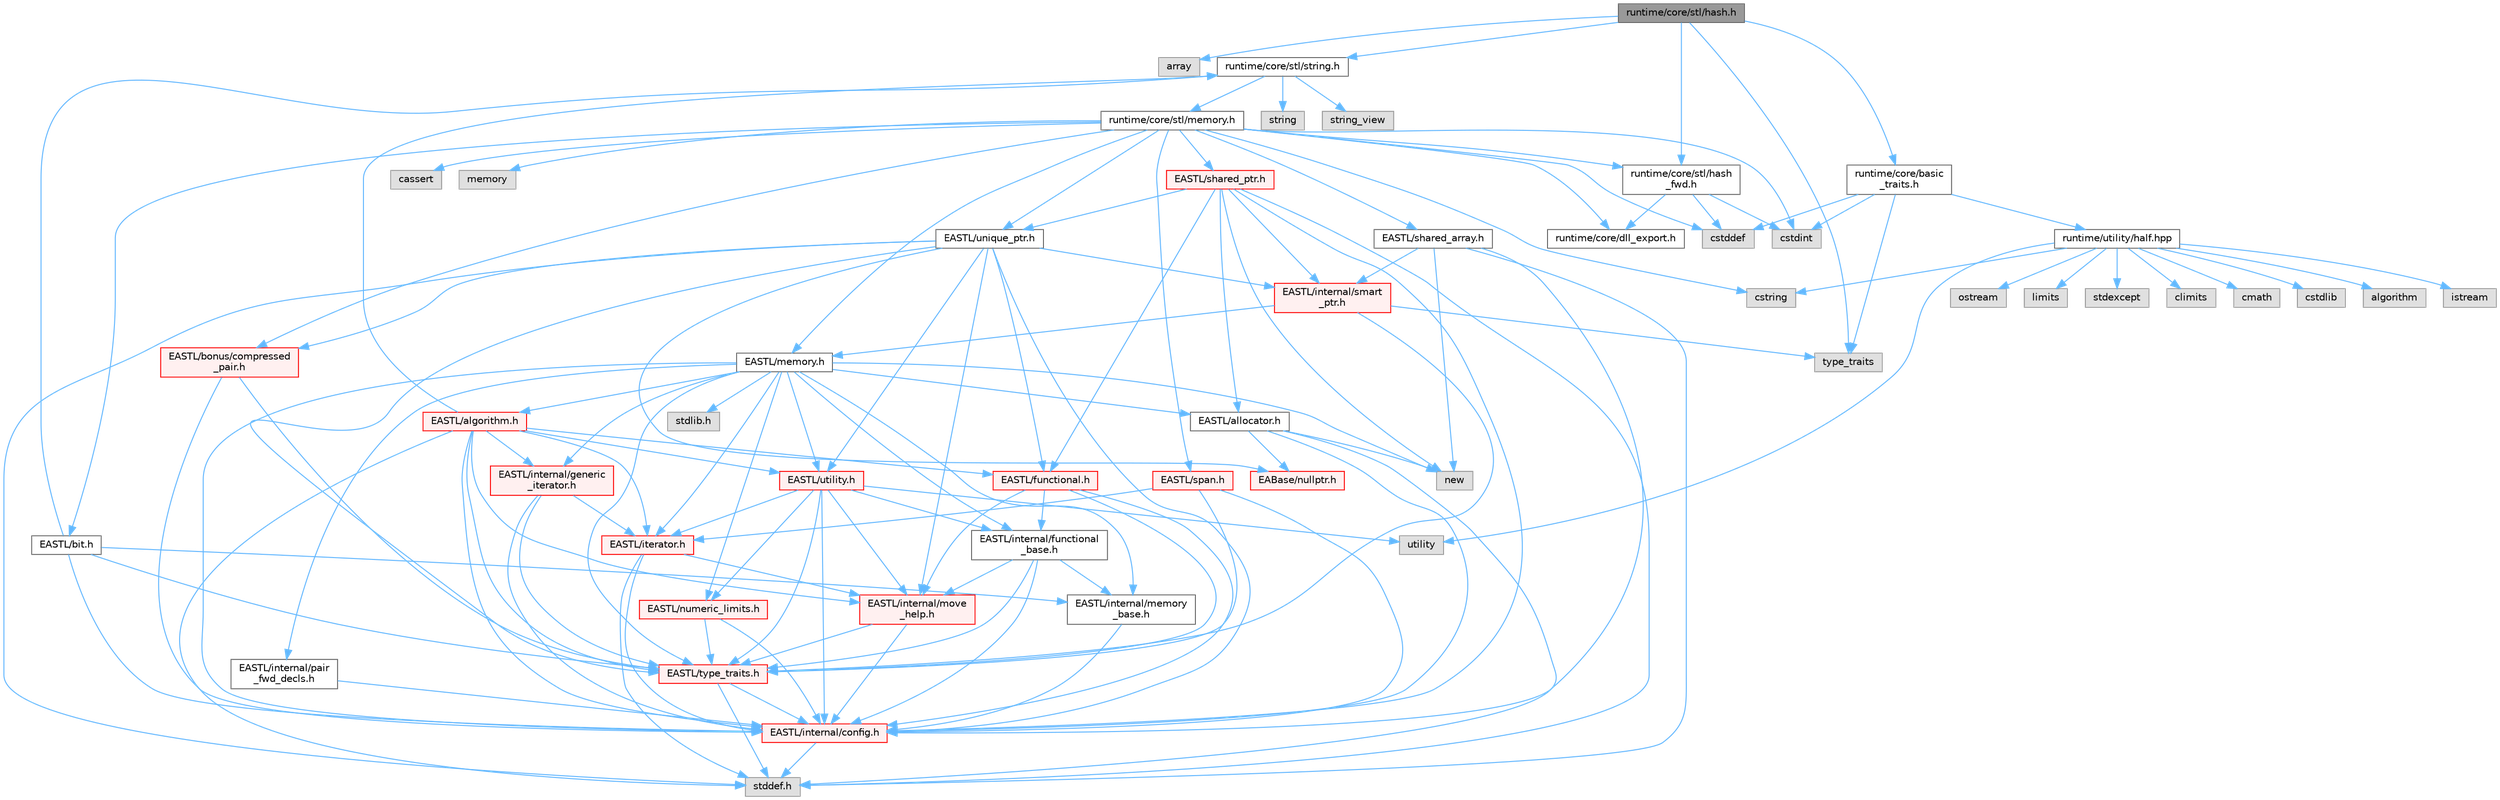 digraph "runtime/core/stl/hash.h"
{
 // LATEX_PDF_SIZE
  bgcolor="transparent";
  edge [fontname=Helvetica,fontsize=10,labelfontname=Helvetica,labelfontsize=10];
  node [fontname=Helvetica,fontsize=10,shape=box,height=0.2,width=0.4];
  Node1 [id="Node000001",label="runtime/core/stl/hash.h",height=0.2,width=0.4,color="gray40", fillcolor="grey60", style="filled", fontcolor="black",tooltip=" "];
  Node1 -> Node2 [id="edge1_Node000001_Node000002",color="steelblue1",style="solid",tooltip=" "];
  Node2 [id="Node000002",label="array",height=0.2,width=0.4,color="grey60", fillcolor="#E0E0E0", style="filled",tooltip=" "];
  Node1 -> Node3 [id="edge2_Node000001_Node000003",color="steelblue1",style="solid",tooltip=" "];
  Node3 [id="Node000003",label="type_traits",height=0.2,width=0.4,color="grey60", fillcolor="#E0E0E0", style="filled",tooltip=" "];
  Node1 -> Node4 [id="edge3_Node000001_Node000004",color="steelblue1",style="solid",tooltip=" "];
  Node4 [id="Node000004",label="runtime/core/stl/hash\l_fwd.h",height=0.2,width=0.4,color="grey40", fillcolor="white", style="filled",URL="$hash__fwd_8h.html",tooltip=" "];
  Node4 -> Node5 [id="edge4_Node000004_Node000005",color="steelblue1",style="solid",tooltip=" "];
  Node5 [id="Node000005",label="cstddef",height=0.2,width=0.4,color="grey60", fillcolor="#E0E0E0", style="filled",tooltip=" "];
  Node4 -> Node6 [id="edge5_Node000004_Node000006",color="steelblue1",style="solid",tooltip=" "];
  Node6 [id="Node000006",label="cstdint",height=0.2,width=0.4,color="grey60", fillcolor="#E0E0E0", style="filled",tooltip=" "];
  Node4 -> Node7 [id="edge6_Node000004_Node000007",color="steelblue1",style="solid",tooltip=" "];
  Node7 [id="Node000007",label="runtime/core/dll_export.h",height=0.2,width=0.4,color="grey40", fillcolor="white", style="filled",URL="$dll__export_8h.html",tooltip=" "];
  Node1 -> Node8 [id="edge7_Node000001_Node000008",color="steelblue1",style="solid",tooltip=" "];
  Node8 [id="Node000008",label="runtime/core/stl/string.h",height=0.2,width=0.4,color="grey40", fillcolor="white", style="filled",URL="$string_8h.html",tooltip=" "];
  Node8 -> Node9 [id="edge8_Node000008_Node000009",color="steelblue1",style="solid",tooltip=" "];
  Node9 [id="Node000009",label="string",height=0.2,width=0.4,color="grey60", fillcolor="#E0E0E0", style="filled",tooltip=" "];
  Node8 -> Node10 [id="edge9_Node000008_Node000010",color="steelblue1",style="solid",tooltip=" "];
  Node10 [id="Node000010",label="string_view",height=0.2,width=0.4,color="grey60", fillcolor="#E0E0E0", style="filled",tooltip=" "];
  Node8 -> Node11 [id="edge10_Node000008_Node000011",color="steelblue1",style="solid",tooltip=" "];
  Node11 [id="Node000011",label="runtime/core/stl/memory.h",height=0.2,width=0.4,color="grey40", fillcolor="white", style="filled",URL="$core_2stl_2memory_8h.html",tooltip=" "];
  Node11 -> Node5 [id="edge11_Node000011_Node000005",color="steelblue1",style="solid",tooltip=" "];
  Node11 -> Node6 [id="edge12_Node000011_Node000006",color="steelblue1",style="solid",tooltip=" "];
  Node11 -> Node12 [id="edge13_Node000011_Node000012",color="steelblue1",style="solid",tooltip=" "];
  Node12 [id="Node000012",label="cassert",height=0.2,width=0.4,color="grey60", fillcolor="#E0E0E0", style="filled",tooltip=" "];
  Node11 -> Node13 [id="edge14_Node000011_Node000013",color="steelblue1",style="solid",tooltip=" "];
  Node13 [id="Node000013",label="memory",height=0.2,width=0.4,color="grey60", fillcolor="#E0E0E0", style="filled",tooltip=" "];
  Node11 -> Node14 [id="edge15_Node000011_Node000014",color="steelblue1",style="solid",tooltip=" "];
  Node14 [id="Node000014",label="cstring",height=0.2,width=0.4,color="grey60", fillcolor="#E0E0E0", style="filled",tooltip=" "];
  Node11 -> Node15 [id="edge16_Node000011_Node000015",color="steelblue1",style="solid",tooltip=" "];
  Node15 [id="Node000015",label="EASTL/bit.h",height=0.2,width=0.4,color="grey40", fillcolor="white", style="filled",URL="$bit_8h.html",tooltip=" "];
  Node15 -> Node16 [id="edge17_Node000015_Node000016",color="steelblue1",style="solid",tooltip=" "];
  Node16 [id="Node000016",label="EASTL/internal/config.h",height=0.2,width=0.4,color="red", fillcolor="#FFF0F0", style="filled",URL="$config_8h.html",tooltip=" "];
  Node16 -> Node24 [id="edge18_Node000016_Node000024",color="steelblue1",style="solid",tooltip=" "];
  Node24 [id="Node000024",label="stddef.h",height=0.2,width=0.4,color="grey60", fillcolor="#E0E0E0", style="filled",tooltip=" "];
  Node15 -> Node25 [id="edge19_Node000015_Node000025",color="steelblue1",style="solid",tooltip=" "];
  Node25 [id="Node000025",label="EASTL/internal/memory\l_base.h",height=0.2,width=0.4,color="grey40", fillcolor="white", style="filled",URL="$memory__base_8h.html",tooltip=" "];
  Node25 -> Node16 [id="edge20_Node000025_Node000016",color="steelblue1",style="solid",tooltip=" "];
  Node15 -> Node26 [id="edge21_Node000015_Node000026",color="steelblue1",style="solid",tooltip=" "];
  Node26 [id="Node000026",label="EASTL/type_traits.h",height=0.2,width=0.4,color="red", fillcolor="#FFF0F0", style="filled",URL="$_e_a_s_t_l_2include_2_e_a_s_t_l_2type__traits_8h.html",tooltip=" "];
  Node26 -> Node16 [id="edge22_Node000026_Node000016",color="steelblue1",style="solid",tooltip=" "];
  Node26 -> Node24 [id="edge23_Node000026_Node000024",color="steelblue1",style="solid",tooltip=" "];
  Node15 -> Node8 [id="edge24_Node000015_Node000008",color="steelblue1",style="solid",tooltip=" "];
  Node11 -> Node36 [id="edge25_Node000011_Node000036",color="steelblue1",style="solid",tooltip=" "];
  Node36 [id="Node000036",label="EASTL/memory.h",height=0.2,width=0.4,color="grey40", fillcolor="white", style="filled",URL="$_e_a_s_t_l_2include_2_e_a_s_t_l_2memory_8h.html",tooltip=" "];
  Node36 -> Node16 [id="edge26_Node000036_Node000016",color="steelblue1",style="solid",tooltip=" "];
  Node36 -> Node25 [id="edge27_Node000036_Node000025",color="steelblue1",style="solid",tooltip=" "];
  Node36 -> Node37 [id="edge28_Node000036_Node000037",color="steelblue1",style="solid",tooltip=" "];
  Node37 [id="Node000037",label="EASTL/internal/generic\l_iterator.h",height=0.2,width=0.4,color="red", fillcolor="#FFF0F0", style="filled",URL="$generic__iterator_8h.html",tooltip=" "];
  Node37 -> Node16 [id="edge29_Node000037_Node000016",color="steelblue1",style="solid",tooltip=" "];
  Node37 -> Node38 [id="edge30_Node000037_Node000038",color="steelblue1",style="solid",tooltip=" "];
  Node38 [id="Node000038",label="EASTL/iterator.h",height=0.2,width=0.4,color="red", fillcolor="#FFF0F0", style="filled",URL="$_e_a_s_t_l_2include_2_e_a_s_t_l_2iterator_8h.html",tooltip=" "];
  Node38 -> Node16 [id="edge31_Node000038_Node000016",color="steelblue1",style="solid",tooltip=" "];
  Node38 -> Node39 [id="edge32_Node000038_Node000039",color="steelblue1",style="solid",tooltip=" "];
  Node39 [id="Node000039",label="EASTL/internal/move\l_help.h",height=0.2,width=0.4,color="red", fillcolor="#FFF0F0", style="filled",URL="$move__help_8h.html",tooltip=" "];
  Node39 -> Node16 [id="edge33_Node000039_Node000016",color="steelblue1",style="solid",tooltip=" "];
  Node39 -> Node26 [id="edge34_Node000039_Node000026",color="steelblue1",style="solid",tooltip=" "];
  Node38 -> Node24 [id="edge35_Node000038_Node000024",color="steelblue1",style="solid",tooltip=" "];
  Node37 -> Node26 [id="edge36_Node000037_Node000026",color="steelblue1",style="solid",tooltip=" "];
  Node36 -> Node41 [id="edge37_Node000036_Node000041",color="steelblue1",style="solid",tooltip=" "];
  Node41 [id="Node000041",label="EASTL/internal/pair\l_fwd_decls.h",height=0.2,width=0.4,color="grey40", fillcolor="white", style="filled",URL="$pair__fwd__decls_8h.html",tooltip=" "];
  Node41 -> Node16 [id="edge38_Node000041_Node000016",color="steelblue1",style="solid",tooltip=" "];
  Node36 -> Node42 [id="edge39_Node000036_Node000042",color="steelblue1",style="solid",tooltip=" "];
  Node42 [id="Node000042",label="EASTL/internal/functional\l_base.h",height=0.2,width=0.4,color="grey40", fillcolor="white", style="filled",URL="$functional__base_8h.html",tooltip=" "];
  Node42 -> Node16 [id="edge40_Node000042_Node000016",color="steelblue1",style="solid",tooltip=" "];
  Node42 -> Node25 [id="edge41_Node000042_Node000025",color="steelblue1",style="solid",tooltip=" "];
  Node42 -> Node39 [id="edge42_Node000042_Node000039",color="steelblue1",style="solid",tooltip=" "];
  Node42 -> Node26 [id="edge43_Node000042_Node000026",color="steelblue1",style="solid",tooltip=" "];
  Node36 -> Node43 [id="edge44_Node000036_Node000043",color="steelblue1",style="solid",tooltip=" "];
  Node43 [id="Node000043",label="EASTL/algorithm.h",height=0.2,width=0.4,color="red", fillcolor="#FFF0F0", style="filled",URL="$_e_a_s_t_l_2include_2_e_a_s_t_l_2algorithm_8h.html",tooltip=" "];
  Node43 -> Node16 [id="edge45_Node000043_Node000016",color="steelblue1",style="solid",tooltip=" "];
  Node43 -> Node26 [id="edge46_Node000043_Node000026",color="steelblue1",style="solid",tooltip=" "];
  Node43 -> Node39 [id="edge47_Node000043_Node000039",color="steelblue1",style="solid",tooltip=" "];
  Node43 -> Node38 [id="edge48_Node000043_Node000038",color="steelblue1",style="solid",tooltip=" "];
  Node43 -> Node46 [id="edge49_Node000043_Node000046",color="steelblue1",style="solid",tooltip=" "];
  Node46 [id="Node000046",label="EASTL/functional.h",height=0.2,width=0.4,color="red", fillcolor="#FFF0F0", style="filled",URL="$_e_a_s_t_l_2include_2_e_a_s_t_l_2functional_8h.html",tooltip=" "];
  Node46 -> Node16 [id="edge50_Node000046_Node000016",color="steelblue1",style="solid",tooltip=" "];
  Node46 -> Node39 [id="edge51_Node000046_Node000039",color="steelblue1",style="solid",tooltip=" "];
  Node46 -> Node26 [id="edge52_Node000046_Node000026",color="steelblue1",style="solid",tooltip=" "];
  Node46 -> Node42 [id="edge53_Node000046_Node000042",color="steelblue1",style="solid",tooltip=" "];
  Node43 -> Node53 [id="edge54_Node000043_Node000053",color="steelblue1",style="solid",tooltip=" "];
  Node53 [id="Node000053",label="EASTL/utility.h",height=0.2,width=0.4,color="red", fillcolor="#FFF0F0", style="filled",URL="$_e_a_s_t_l_2include_2_e_a_s_t_l_2utility_8h.html",tooltip=" "];
  Node53 -> Node16 [id="edge55_Node000053_Node000016",color="steelblue1",style="solid",tooltip=" "];
  Node53 -> Node26 [id="edge56_Node000053_Node000026",color="steelblue1",style="solid",tooltip=" "];
  Node53 -> Node38 [id="edge57_Node000053_Node000038",color="steelblue1",style="solid",tooltip=" "];
  Node53 -> Node54 [id="edge58_Node000053_Node000054",color="steelblue1",style="solid",tooltip=" "];
  Node54 [id="Node000054",label="EASTL/numeric_limits.h",height=0.2,width=0.4,color="red", fillcolor="#FFF0F0", style="filled",URL="$numeric__limits_8h.html",tooltip=" "];
  Node54 -> Node16 [id="edge59_Node000054_Node000016",color="steelblue1",style="solid",tooltip=" "];
  Node54 -> Node26 [id="edge60_Node000054_Node000026",color="steelblue1",style="solid",tooltip=" "];
  Node53 -> Node42 [id="edge61_Node000053_Node000042",color="steelblue1",style="solid",tooltip=" "];
  Node53 -> Node39 [id="edge62_Node000053_Node000039",color="steelblue1",style="solid",tooltip=" "];
  Node53 -> Node61 [id="edge63_Node000053_Node000061",color="steelblue1",style="solid",tooltip=" "];
  Node61 [id="Node000061",label="utility",height=0.2,width=0.4,color="grey60", fillcolor="#E0E0E0", style="filled",tooltip=" "];
  Node43 -> Node37 [id="edge64_Node000043_Node000037",color="steelblue1",style="solid",tooltip=" "];
  Node43 -> Node24 [id="edge65_Node000043_Node000024",color="steelblue1",style="solid",tooltip=" "];
  Node43 -> Node8 [id="edge66_Node000043_Node000008",color="steelblue1",style="solid",tooltip=" "];
  Node36 -> Node26 [id="edge67_Node000036_Node000026",color="steelblue1",style="solid",tooltip=" "];
  Node36 -> Node50 [id="edge68_Node000036_Node000050",color="steelblue1",style="solid",tooltip=" "];
  Node50 [id="Node000050",label="EASTL/allocator.h",height=0.2,width=0.4,color="grey40", fillcolor="white", style="filled",URL="$allocator_8h.html",tooltip=" "];
  Node50 -> Node16 [id="edge69_Node000050_Node000016",color="steelblue1",style="solid",tooltip=" "];
  Node50 -> Node28 [id="edge70_Node000050_Node000028",color="steelblue1",style="solid",tooltip=" "];
  Node28 [id="Node000028",label="EABase/nullptr.h",height=0.2,width=0.4,color="red", fillcolor="#FFF0F0", style="filled",URL="$nullptr_8h.html",tooltip=" "];
  Node50 -> Node24 [id="edge71_Node000050_Node000024",color="steelblue1",style="solid",tooltip=" "];
  Node50 -> Node51 [id="edge72_Node000050_Node000051",color="steelblue1",style="solid",tooltip=" "];
  Node51 [id="Node000051",label="new",height=0.2,width=0.4,color="grey60", fillcolor="#E0E0E0", style="filled",tooltip=" "];
  Node36 -> Node38 [id="edge73_Node000036_Node000038",color="steelblue1",style="solid",tooltip=" "];
  Node36 -> Node53 [id="edge74_Node000036_Node000053",color="steelblue1",style="solid",tooltip=" "];
  Node36 -> Node54 [id="edge75_Node000036_Node000054",color="steelblue1",style="solid",tooltip=" "];
  Node36 -> Node63 [id="edge76_Node000036_Node000063",color="steelblue1",style="solid",tooltip=" "];
  Node63 [id="Node000063",label="stdlib.h",height=0.2,width=0.4,color="grey60", fillcolor="#E0E0E0", style="filled",tooltip=" "];
  Node36 -> Node51 [id="edge77_Node000036_Node000051",color="steelblue1",style="solid",tooltip=" "];
  Node11 -> Node64 [id="edge78_Node000011_Node000064",color="steelblue1",style="solid",tooltip=" "];
  Node64 [id="Node000064",label="EASTL/shared_array.h",height=0.2,width=0.4,color="grey40", fillcolor="white", style="filled",URL="$shared__array_8h.html",tooltip=" "];
  Node64 -> Node16 [id="edge79_Node000064_Node000016",color="steelblue1",style="solid",tooltip=" "];
  Node64 -> Node65 [id="edge80_Node000064_Node000065",color="steelblue1",style="solid",tooltip=" "];
  Node65 [id="Node000065",label="EASTL/internal/smart\l_ptr.h",height=0.2,width=0.4,color="red", fillcolor="#FFF0F0", style="filled",URL="$smart__ptr_8h.html",tooltip=" "];
  Node65 -> Node3 [id="edge81_Node000065_Node000003",color="steelblue1",style="solid",tooltip=" "];
  Node65 -> Node36 [id="edge82_Node000065_Node000036",color="steelblue1",style="solid",tooltip=" "];
  Node65 -> Node26 [id="edge83_Node000065_Node000026",color="steelblue1",style="solid",tooltip=" "];
  Node64 -> Node51 [id="edge84_Node000064_Node000051",color="steelblue1",style="solid",tooltip=" "];
  Node64 -> Node24 [id="edge85_Node000064_Node000024",color="steelblue1",style="solid",tooltip=" "];
  Node11 -> Node66 [id="edge86_Node000011_Node000066",color="steelblue1",style="solid",tooltip=" "];
  Node66 [id="Node000066",label="EASTL/unique_ptr.h",height=0.2,width=0.4,color="grey40", fillcolor="white", style="filled",URL="$unique__ptr_8h.html",tooltip=" "];
  Node66 -> Node28 [id="edge87_Node000066_Node000028",color="steelblue1",style="solid",tooltip=" "];
  Node66 -> Node67 [id="edge88_Node000066_Node000067",color="steelblue1",style="solid",tooltip=" "];
  Node67 [id="Node000067",label="EASTL/bonus/compressed\l_pair.h",height=0.2,width=0.4,color="red", fillcolor="#FFF0F0", style="filled",URL="$compressed__pair_8h.html",tooltip=" "];
  Node67 -> Node16 [id="edge89_Node000067_Node000016",color="steelblue1",style="solid",tooltip=" "];
  Node67 -> Node26 [id="edge90_Node000067_Node000026",color="steelblue1",style="solid",tooltip=" "];
  Node66 -> Node46 [id="edge91_Node000066_Node000046",color="steelblue1",style="solid",tooltip=" "];
  Node66 -> Node16 [id="edge92_Node000066_Node000016",color="steelblue1",style="solid",tooltip=" "];
  Node66 -> Node39 [id="edge93_Node000066_Node000039",color="steelblue1",style="solid",tooltip=" "];
  Node66 -> Node65 [id="edge94_Node000066_Node000065",color="steelblue1",style="solid",tooltip=" "];
  Node66 -> Node26 [id="edge95_Node000066_Node000026",color="steelblue1",style="solid",tooltip=" "];
  Node66 -> Node53 [id="edge96_Node000066_Node000053",color="steelblue1",style="solid",tooltip=" "];
  Node66 -> Node24 [id="edge97_Node000066_Node000024",color="steelblue1",style="solid",tooltip=" "];
  Node11 -> Node69 [id="edge98_Node000011_Node000069",color="steelblue1",style="solid",tooltip=" "];
  Node69 [id="Node000069",label="EASTL/shared_ptr.h",height=0.2,width=0.4,color="red", fillcolor="#FFF0F0", style="filled",URL="$shared__ptr_8h.html",tooltip=" "];
  Node69 -> Node16 [id="edge99_Node000069_Node000016",color="steelblue1",style="solid",tooltip=" "];
  Node69 -> Node65 [id="edge100_Node000069_Node000065",color="steelblue1",style="solid",tooltip=" "];
  Node69 -> Node66 [id="edge101_Node000069_Node000066",color="steelblue1",style="solid",tooltip=" "];
  Node69 -> Node46 [id="edge102_Node000069_Node000046",color="steelblue1",style="solid",tooltip=" "];
  Node69 -> Node50 [id="edge103_Node000069_Node000050",color="steelblue1",style="solid",tooltip=" "];
  Node69 -> Node51 [id="edge104_Node000069_Node000051",color="steelblue1",style="solid",tooltip=" "];
  Node69 -> Node24 [id="edge105_Node000069_Node000024",color="steelblue1",style="solid",tooltip=" "];
  Node11 -> Node149 [id="edge106_Node000011_Node000149",color="steelblue1",style="solid",tooltip=" "];
  Node149 [id="Node000149",label="EASTL/span.h",height=0.2,width=0.4,color="red", fillcolor="#FFF0F0", style="filled",URL="$span_8h.html",tooltip=" "];
  Node149 -> Node16 [id="edge107_Node000149_Node000016",color="steelblue1",style="solid",tooltip=" "];
  Node149 -> Node26 [id="edge108_Node000149_Node000026",color="steelblue1",style="solid",tooltip=" "];
  Node149 -> Node38 [id="edge109_Node000149_Node000038",color="steelblue1",style="solid",tooltip=" "];
  Node11 -> Node67 [id="edge110_Node000011_Node000067",color="steelblue1",style="solid",tooltip=" "];
  Node11 -> Node7 [id="edge111_Node000011_Node000007",color="steelblue1",style="solid",tooltip=" "];
  Node11 -> Node4 [id="edge112_Node000011_Node000004",color="steelblue1",style="solid",tooltip=" "];
  Node1 -> Node151 [id="edge113_Node000001_Node000151",color="steelblue1",style="solid",tooltip=" "];
  Node151 [id="Node000151",label="runtime/core/basic\l_traits.h",height=0.2,width=0.4,color="grey40", fillcolor="white", style="filled",URL="$basic__traits_8h.html",tooltip=" "];
  Node151 -> Node6 [id="edge114_Node000151_Node000006",color="steelblue1",style="solid",tooltip=" "];
  Node151 -> Node5 [id="edge115_Node000151_Node000005",color="steelblue1",style="solid",tooltip=" "];
  Node151 -> Node3 [id="edge116_Node000151_Node000003",color="steelblue1",style="solid",tooltip=" "];
  Node151 -> Node152 [id="edge117_Node000151_Node000152",color="steelblue1",style="solid",tooltip=" "];
  Node152 [id="Node000152",label="runtime/utility/half.hpp",height=0.2,width=0.4,color="grey40", fillcolor="white", style="filled",URL="$half_8hpp.html",tooltip=" "];
  Node152 -> Node61 [id="edge118_Node000152_Node000061",color="steelblue1",style="solid",tooltip=" "];
  Node152 -> Node153 [id="edge119_Node000152_Node000153",color="steelblue1",style="solid",tooltip=" "];
  Node153 [id="Node000153",label="algorithm",height=0.2,width=0.4,color="grey60", fillcolor="#E0E0E0", style="filled",tooltip=" "];
  Node152 -> Node154 [id="edge120_Node000152_Node000154",color="steelblue1",style="solid",tooltip=" "];
  Node154 [id="Node000154",label="istream",height=0.2,width=0.4,color="grey60", fillcolor="#E0E0E0", style="filled",tooltip=" "];
  Node152 -> Node155 [id="edge121_Node000152_Node000155",color="steelblue1",style="solid",tooltip=" "];
  Node155 [id="Node000155",label="ostream",height=0.2,width=0.4,color="grey60", fillcolor="#E0E0E0", style="filled",tooltip=" "];
  Node152 -> Node156 [id="edge122_Node000152_Node000156",color="steelblue1",style="solid",tooltip=" "];
  Node156 [id="Node000156",label="limits",height=0.2,width=0.4,color="grey60", fillcolor="#E0E0E0", style="filled",tooltip=" "];
  Node152 -> Node157 [id="edge123_Node000152_Node000157",color="steelblue1",style="solid",tooltip=" "];
  Node157 [id="Node000157",label="stdexcept",height=0.2,width=0.4,color="grey60", fillcolor="#E0E0E0", style="filled",tooltip=" "];
  Node152 -> Node158 [id="edge124_Node000152_Node000158",color="steelblue1",style="solid",tooltip=" "];
  Node158 [id="Node000158",label="climits",height=0.2,width=0.4,color="grey60", fillcolor="#E0E0E0", style="filled",tooltip=" "];
  Node152 -> Node159 [id="edge125_Node000152_Node000159",color="steelblue1",style="solid",tooltip=" "];
  Node159 [id="Node000159",label="cmath",height=0.2,width=0.4,color="grey60", fillcolor="#E0E0E0", style="filled",tooltip=" "];
  Node152 -> Node14 [id="edge126_Node000152_Node000014",color="steelblue1",style="solid",tooltip=" "];
  Node152 -> Node160 [id="edge127_Node000152_Node000160",color="steelblue1",style="solid",tooltip=" "];
  Node160 [id="Node000160",label="cstdlib",height=0.2,width=0.4,color="grey60", fillcolor="#E0E0E0", style="filled",tooltip=" "];
}
